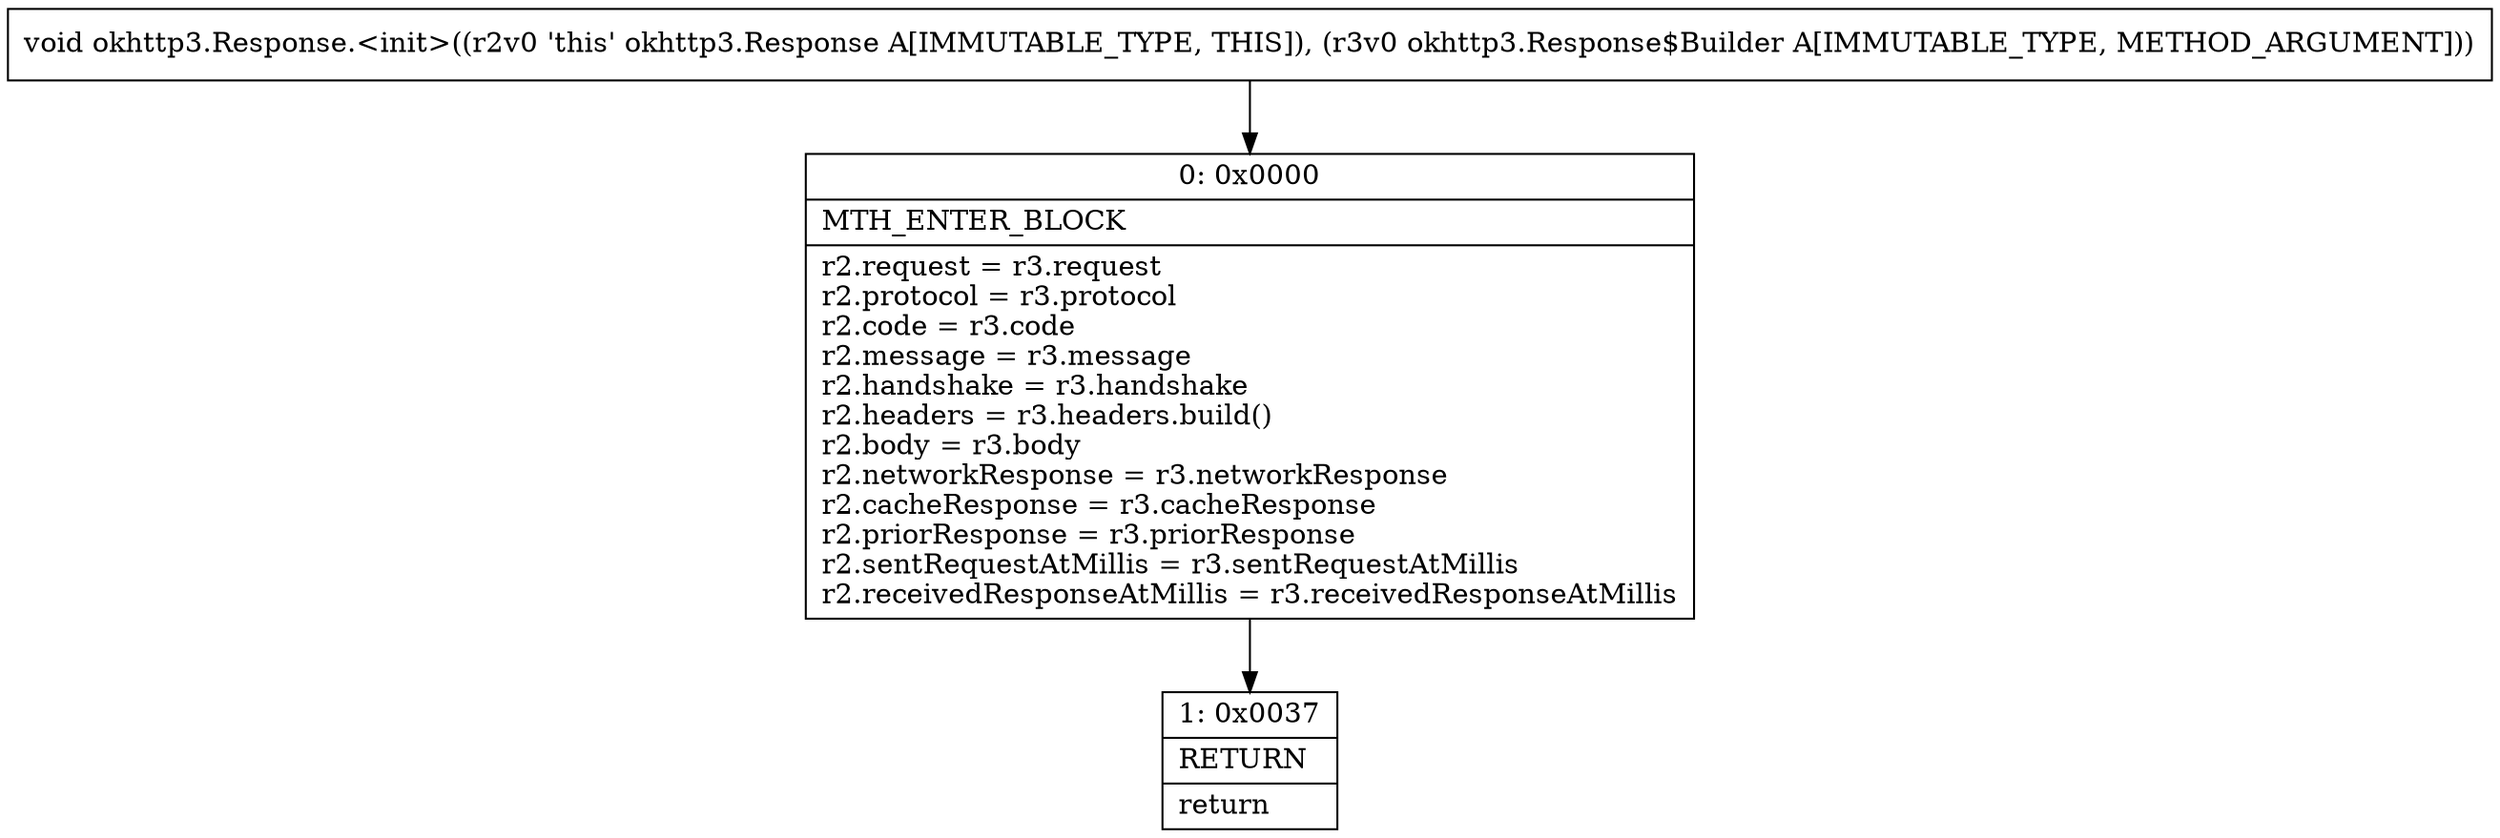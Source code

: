 digraph "CFG forokhttp3.Response.\<init\>(Lokhttp3\/Response$Builder;)V" {
Node_0 [shape=record,label="{0\:\ 0x0000|MTH_ENTER_BLOCK\l|r2.request = r3.request\lr2.protocol = r3.protocol\lr2.code = r3.code\lr2.message = r3.message\lr2.handshake = r3.handshake\lr2.headers = r3.headers.build()\lr2.body = r3.body\lr2.networkResponse = r3.networkResponse\lr2.cacheResponse = r3.cacheResponse\lr2.priorResponse = r3.priorResponse\lr2.sentRequestAtMillis = r3.sentRequestAtMillis\lr2.receivedResponseAtMillis = r3.receivedResponseAtMillis\l}"];
Node_1 [shape=record,label="{1\:\ 0x0037|RETURN\l|return\l}"];
MethodNode[shape=record,label="{void okhttp3.Response.\<init\>((r2v0 'this' okhttp3.Response A[IMMUTABLE_TYPE, THIS]), (r3v0 okhttp3.Response$Builder A[IMMUTABLE_TYPE, METHOD_ARGUMENT])) }"];
MethodNode -> Node_0;
Node_0 -> Node_1;
}

